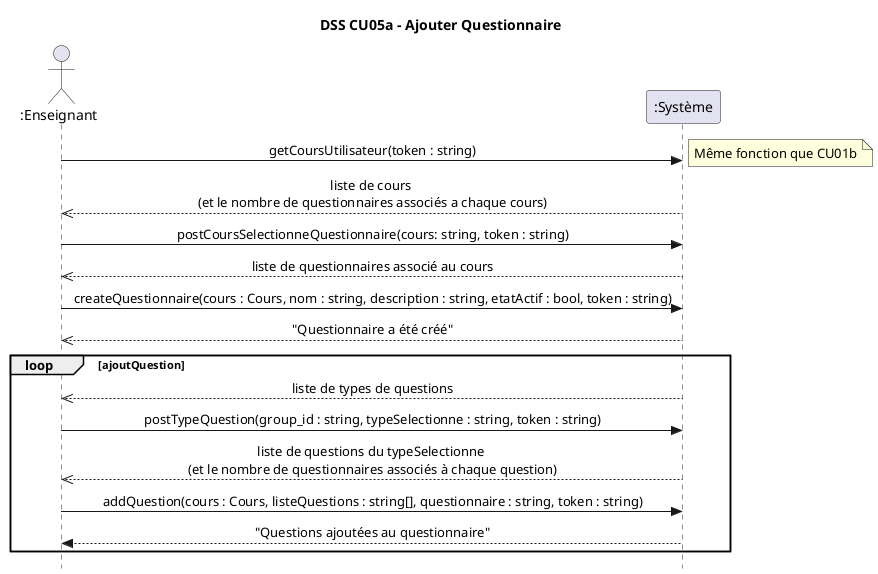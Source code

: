 @startuml DSS
skinparam style strictuml
skinparam defaultfontname Verdana
skinparam sequence {
    MessageAlign center
}
hide empty members
title DSS CU05a - Ajouter Questionnaire

actor ":Enseignant" as e
participant ":Système" as s

e->s : getCoursUtilisateur(token : string)
note right : Même fonction que CU01b
e<<--s : liste de cours \n(et le nombre de questionnaires associés a chaque cours)
e->s : postCoursSelectionneQuestionnaire(cours: string, token : string)
e<<--s : liste de questionnaires associé au cours
e->s : createQuestionnaire(cours : Cours, nom : string, description : string, etatActif : bool, token : string)
e<<--s : "Questionnaire a été créé"
loop ajoutQuestion
e<<--s : liste de types de questions
e->s : postTypeQuestion(group_id : string, typeSelectionne : string, token : string)
e<<--s : liste de questions du typeSelectionne \n(et le nombre de questionnaires associés à chaque question)
e->s : addQuestion(cours : Cours, listeQuestions : string[], questionnaire : string, token : string)
s-->e : "Questions ajoutées au questionnaire"
end loop
@enduml
